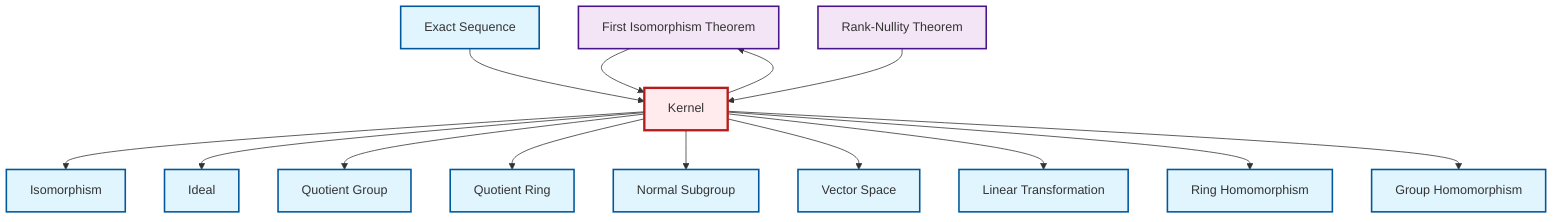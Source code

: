 graph TD
    classDef definition fill:#e1f5fe,stroke:#01579b,stroke-width:2px
    classDef theorem fill:#f3e5f5,stroke:#4a148c,stroke-width:2px
    classDef axiom fill:#fff3e0,stroke:#e65100,stroke-width:2px
    classDef example fill:#e8f5e9,stroke:#1b5e20,stroke-width:2px
    classDef current fill:#ffebee,stroke:#b71c1c,stroke-width:3px
    thm-first-isomorphism["First Isomorphism Theorem"]:::theorem
    def-linear-transformation["Linear Transformation"]:::definition
    thm-rank-nullity["Rank-Nullity Theorem"]:::theorem
    def-exact-sequence["Exact Sequence"]:::definition
    def-isomorphism["Isomorphism"]:::definition
    def-ring-homomorphism["Ring Homomorphism"]:::definition
    def-homomorphism["Group Homomorphism"]:::definition
    def-quotient-group["Quotient Group"]:::definition
    def-quotient-ring["Quotient Ring"]:::definition
    def-kernel["Kernel"]:::definition
    def-normal-subgroup["Normal Subgroup"]:::definition
    def-ideal["Ideal"]:::definition
    def-vector-space["Vector Space"]:::definition
    def-exact-sequence --> def-kernel
    def-kernel --> def-isomorphism
    def-kernel --> def-ideal
    def-kernel --> def-quotient-group
    def-kernel --> def-quotient-ring
    thm-first-isomorphism --> def-kernel
    def-kernel --> def-normal-subgroup
    def-kernel --> def-vector-space
    def-kernel --> def-linear-transformation
    def-kernel --> def-ring-homomorphism
    thm-rank-nullity --> def-kernel
    def-kernel --> def-homomorphism
    def-kernel --> thm-first-isomorphism
    class def-kernel current